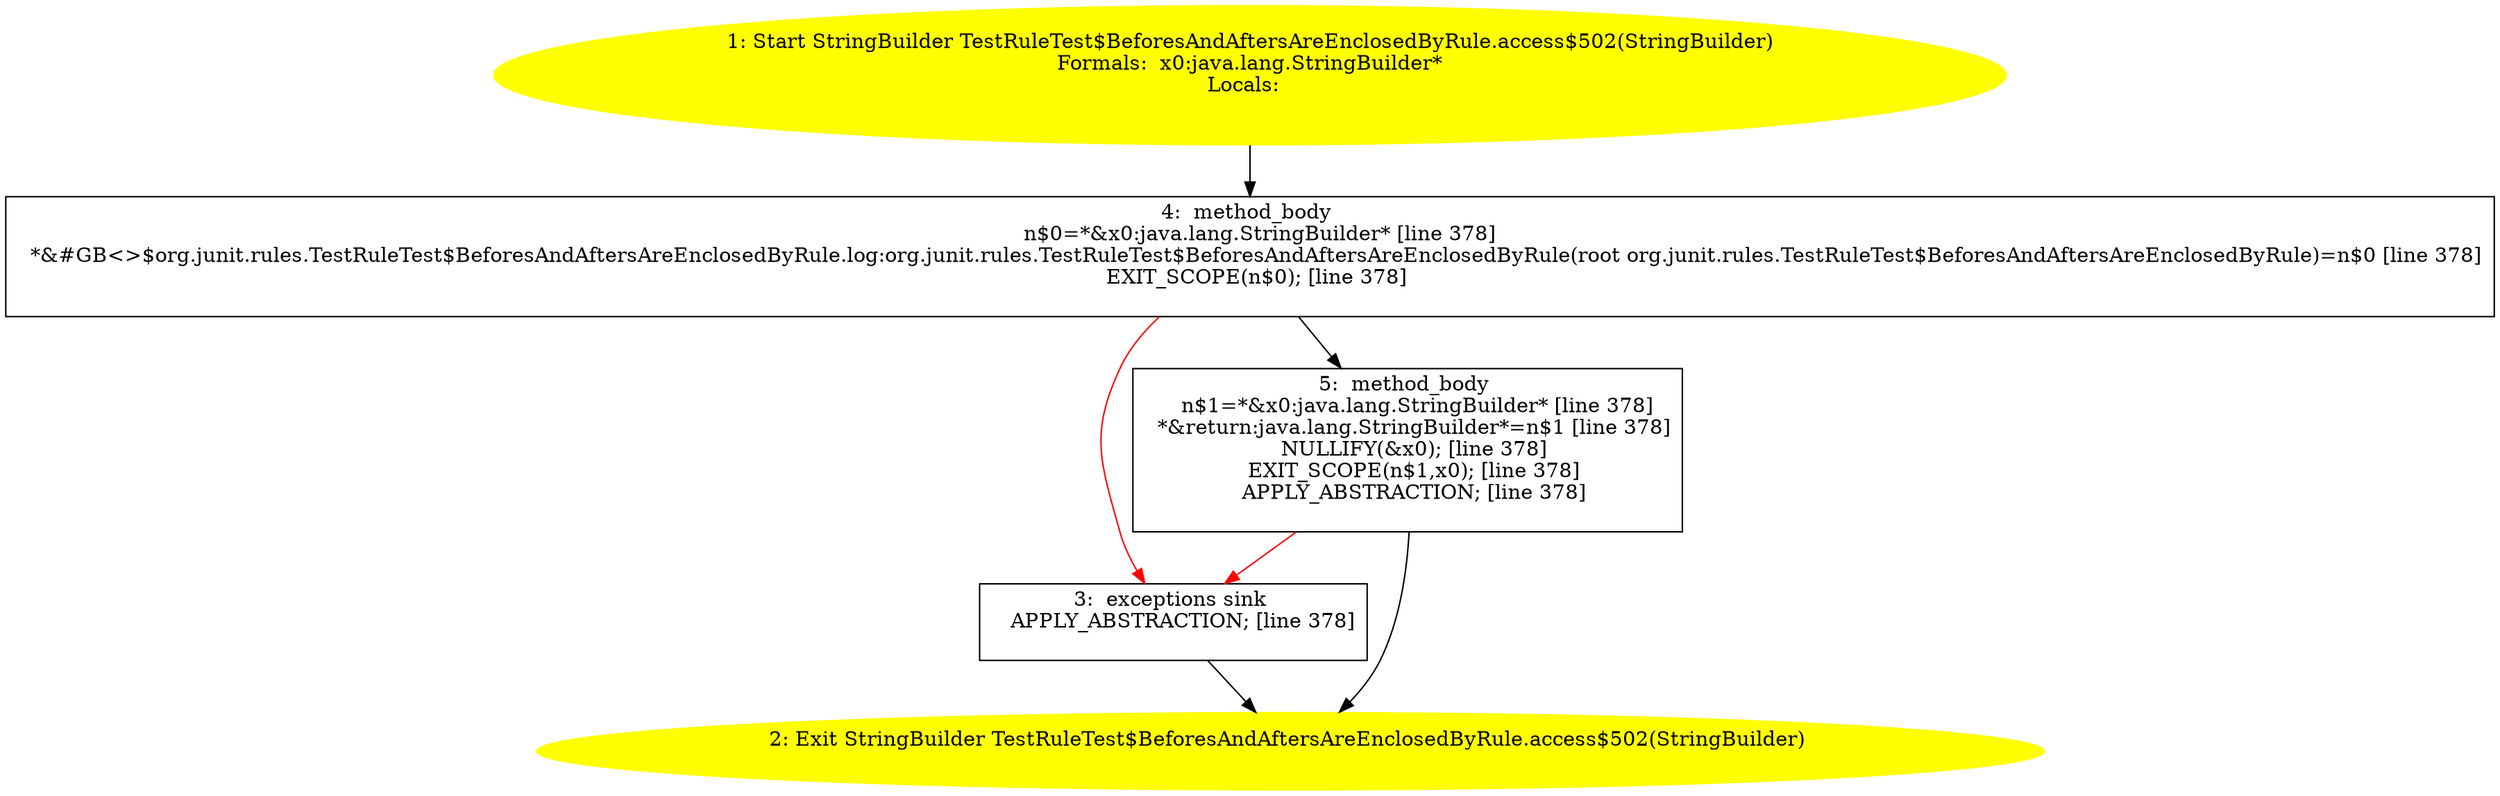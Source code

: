 /* @generated */
digraph cfg {
"org.junit.rules.TestRuleTest$BeforesAndAftersAreEnclosedByRule.access$502(java.lang.StringBuilder):j.a4b935ce0ed29b1bb73b1a4f5e67fafa_1" [label="1: Start StringBuilder TestRuleTest$BeforesAndAftersAreEnclosedByRule.access$502(StringBuilder)\nFormals:  x0:java.lang.StringBuilder*\nLocals:  \n  " color=yellow style=filled]
	

	 "org.junit.rules.TestRuleTest$BeforesAndAftersAreEnclosedByRule.access$502(java.lang.StringBuilder):j.a4b935ce0ed29b1bb73b1a4f5e67fafa_1" -> "org.junit.rules.TestRuleTest$BeforesAndAftersAreEnclosedByRule.access$502(java.lang.StringBuilder):j.a4b935ce0ed29b1bb73b1a4f5e67fafa_4" ;
"org.junit.rules.TestRuleTest$BeforesAndAftersAreEnclosedByRule.access$502(java.lang.StringBuilder):j.a4b935ce0ed29b1bb73b1a4f5e67fafa_2" [label="2: Exit StringBuilder TestRuleTest$BeforesAndAftersAreEnclosedByRule.access$502(StringBuilder) \n  " color=yellow style=filled]
	

"org.junit.rules.TestRuleTest$BeforesAndAftersAreEnclosedByRule.access$502(java.lang.StringBuilder):j.a4b935ce0ed29b1bb73b1a4f5e67fafa_3" [label="3:  exceptions sink \n   APPLY_ABSTRACTION; [line 378]\n " shape="box"]
	

	 "org.junit.rules.TestRuleTest$BeforesAndAftersAreEnclosedByRule.access$502(java.lang.StringBuilder):j.a4b935ce0ed29b1bb73b1a4f5e67fafa_3" -> "org.junit.rules.TestRuleTest$BeforesAndAftersAreEnclosedByRule.access$502(java.lang.StringBuilder):j.a4b935ce0ed29b1bb73b1a4f5e67fafa_2" ;
"org.junit.rules.TestRuleTest$BeforesAndAftersAreEnclosedByRule.access$502(java.lang.StringBuilder):j.a4b935ce0ed29b1bb73b1a4f5e67fafa_4" [label="4:  method_body \n   n$0=*&x0:java.lang.StringBuilder* [line 378]\n  *&#GB<>$org.junit.rules.TestRuleTest$BeforesAndAftersAreEnclosedByRule.log:org.junit.rules.TestRuleTest$BeforesAndAftersAreEnclosedByRule(root org.junit.rules.TestRuleTest$BeforesAndAftersAreEnclosedByRule)=n$0 [line 378]\n  EXIT_SCOPE(n$0); [line 378]\n " shape="box"]
	

	 "org.junit.rules.TestRuleTest$BeforesAndAftersAreEnclosedByRule.access$502(java.lang.StringBuilder):j.a4b935ce0ed29b1bb73b1a4f5e67fafa_4" -> "org.junit.rules.TestRuleTest$BeforesAndAftersAreEnclosedByRule.access$502(java.lang.StringBuilder):j.a4b935ce0ed29b1bb73b1a4f5e67fafa_5" ;
	 "org.junit.rules.TestRuleTest$BeforesAndAftersAreEnclosedByRule.access$502(java.lang.StringBuilder):j.a4b935ce0ed29b1bb73b1a4f5e67fafa_4" -> "org.junit.rules.TestRuleTest$BeforesAndAftersAreEnclosedByRule.access$502(java.lang.StringBuilder):j.a4b935ce0ed29b1bb73b1a4f5e67fafa_3" [color="red" ];
"org.junit.rules.TestRuleTest$BeforesAndAftersAreEnclosedByRule.access$502(java.lang.StringBuilder):j.a4b935ce0ed29b1bb73b1a4f5e67fafa_5" [label="5:  method_body \n   n$1=*&x0:java.lang.StringBuilder* [line 378]\n  *&return:java.lang.StringBuilder*=n$1 [line 378]\n  NULLIFY(&x0); [line 378]\n  EXIT_SCOPE(n$1,x0); [line 378]\n  APPLY_ABSTRACTION; [line 378]\n " shape="box"]
	

	 "org.junit.rules.TestRuleTest$BeforesAndAftersAreEnclosedByRule.access$502(java.lang.StringBuilder):j.a4b935ce0ed29b1bb73b1a4f5e67fafa_5" -> "org.junit.rules.TestRuleTest$BeforesAndAftersAreEnclosedByRule.access$502(java.lang.StringBuilder):j.a4b935ce0ed29b1bb73b1a4f5e67fafa_2" ;
	 "org.junit.rules.TestRuleTest$BeforesAndAftersAreEnclosedByRule.access$502(java.lang.StringBuilder):j.a4b935ce0ed29b1bb73b1a4f5e67fafa_5" -> "org.junit.rules.TestRuleTest$BeforesAndAftersAreEnclosedByRule.access$502(java.lang.StringBuilder):j.a4b935ce0ed29b1bb73b1a4f5e67fafa_3" [color="red" ];
}
